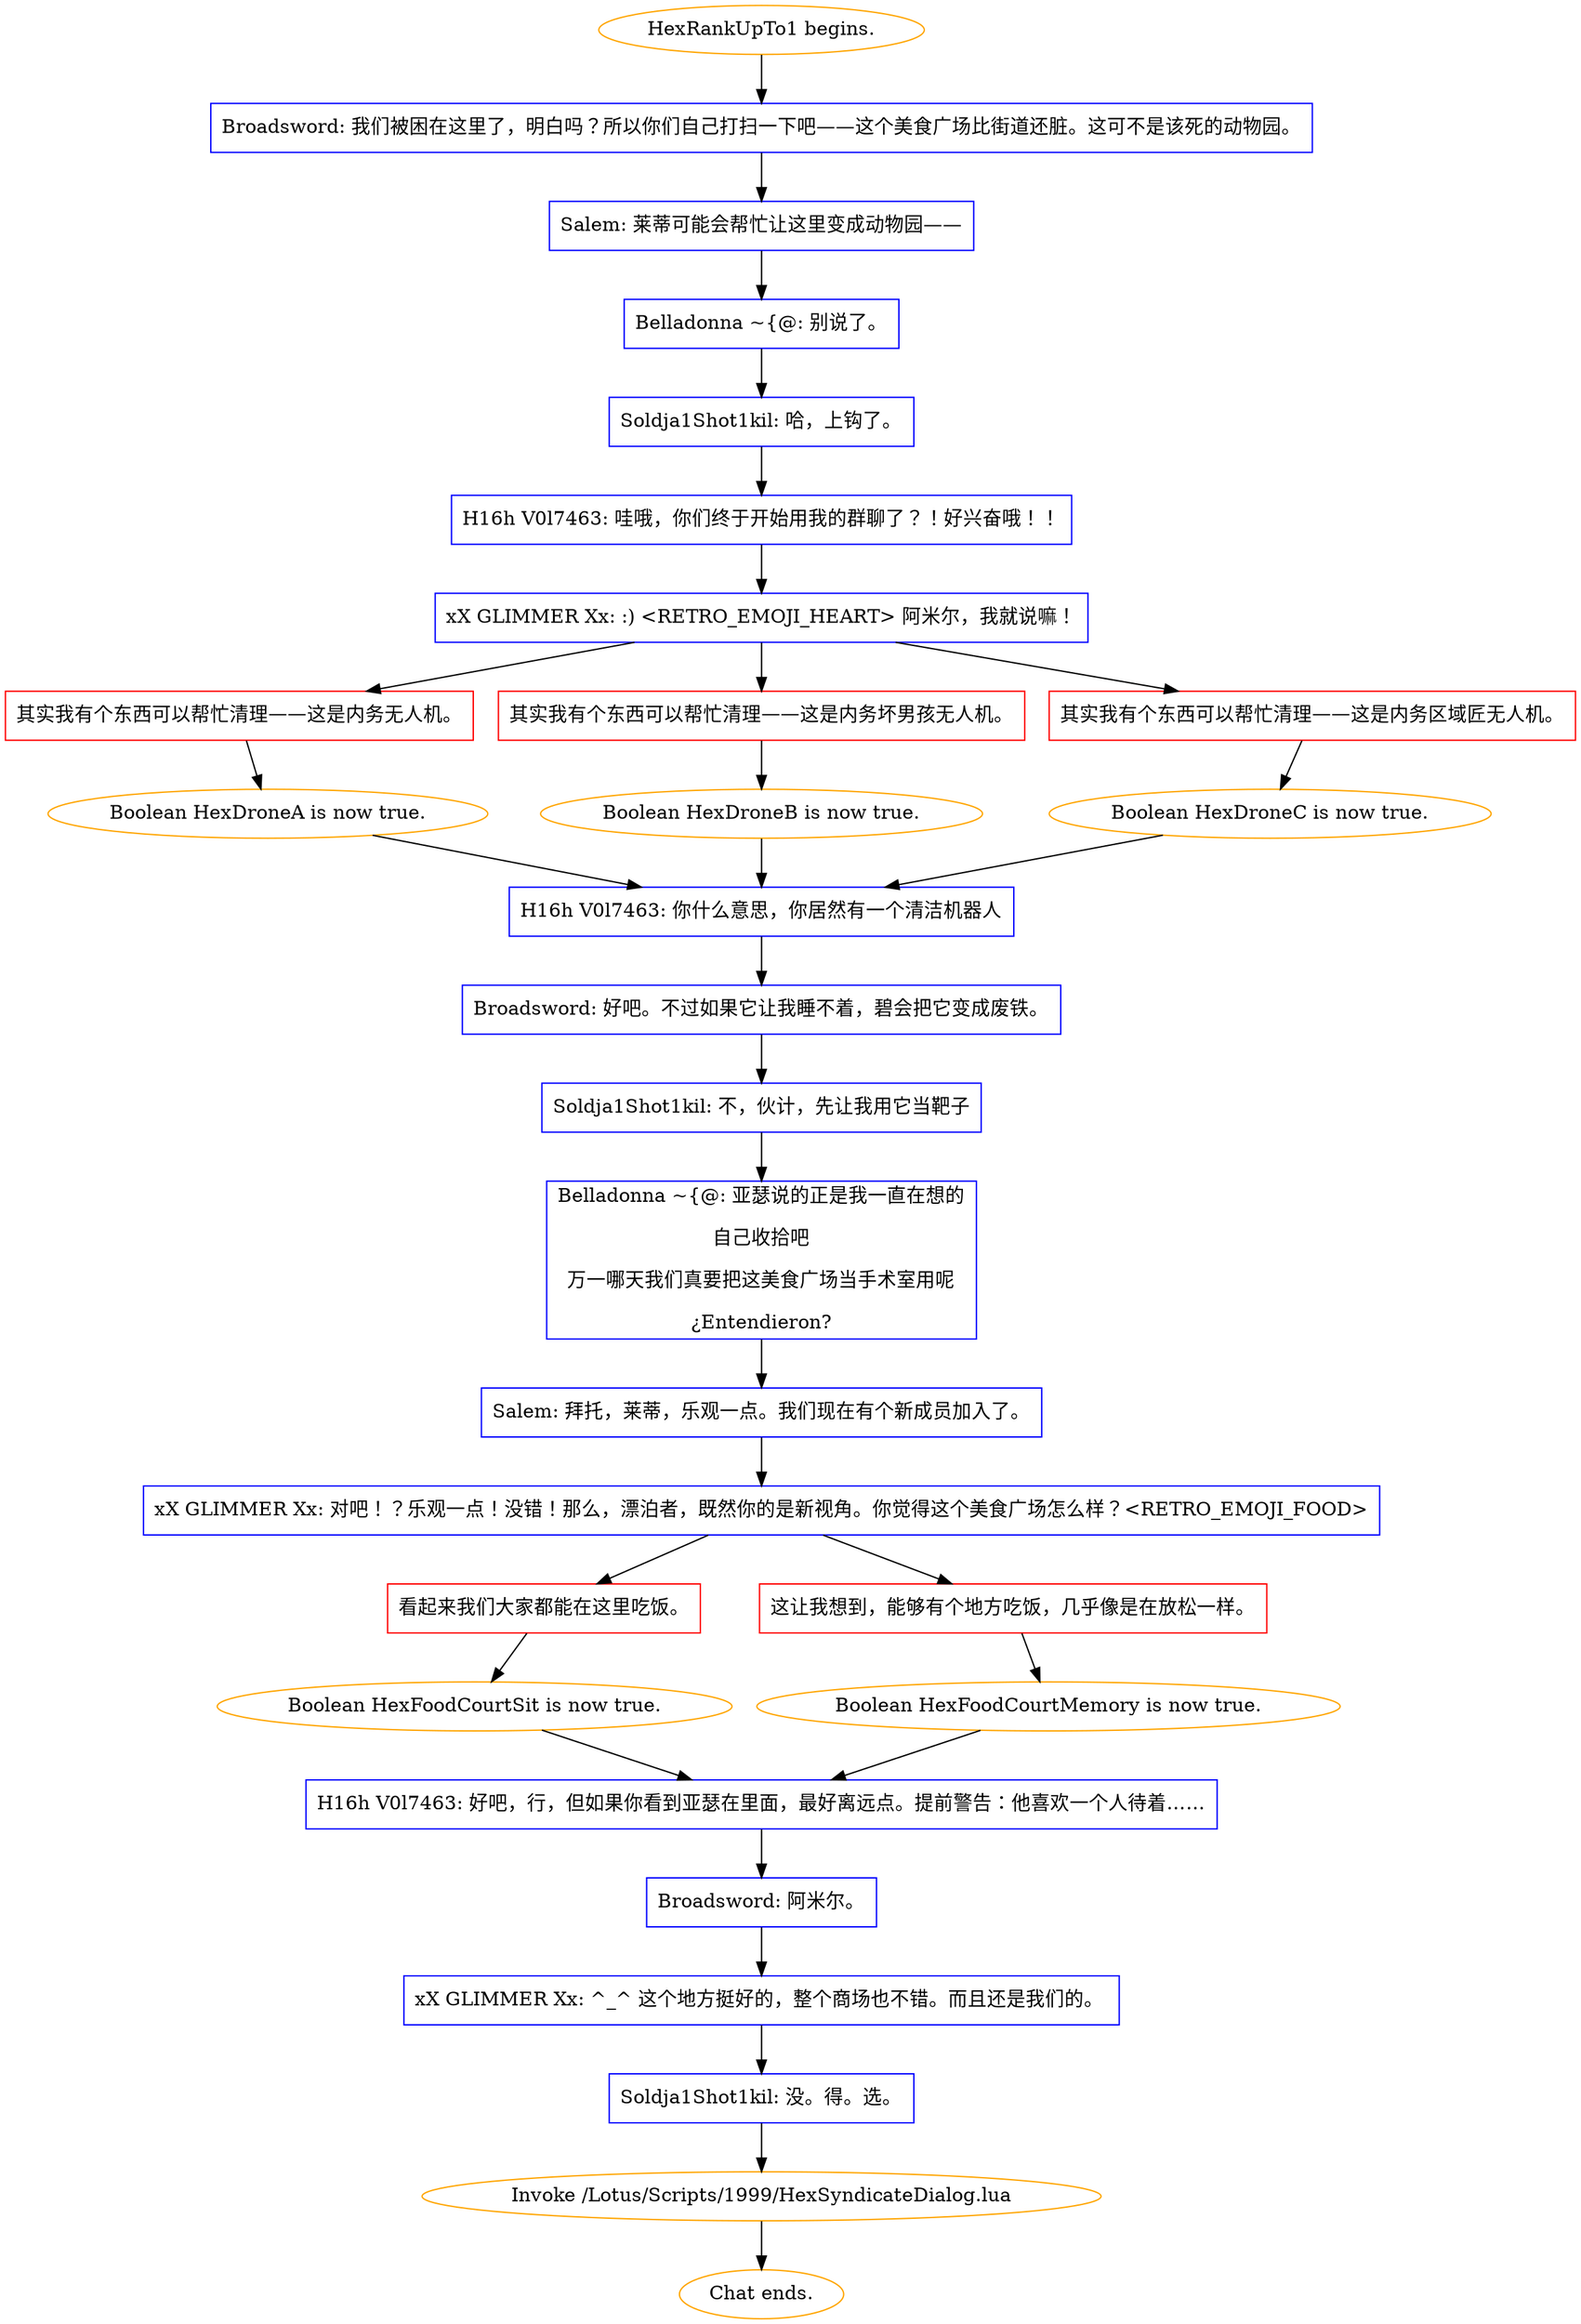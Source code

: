 digraph {
	"HexRankUpTo1 begins." [color=orange];
		"HexRankUpTo1 begins." -> j2035007776;
	j2035007776 [label="Broadsword: 我们被困在这里了，明白吗？所以你们自己打扫一下吧——这个美食广场比街道还脏。这可不是该死的动物园。",shape=box,color=blue];
		j2035007776 -> j1685516470;
	j1685516470 [label="Salem: 莱蒂可能会帮忙让这里变成动物园——",shape=box,color=blue];
		j1685516470 -> j1363504465;
	j1363504465 [label="Belladonna ~{@: 别说了。",shape=box,color=blue];
		j1363504465 -> j2866336213;
	j2866336213 [label="Soldja1Shot1kil: 哈，上钩了。",shape=box,color=blue];
		j2866336213 -> j2856899069;
	j2856899069 [label="H16h V0l7463: 哇哦，你们终于开始用我的群聊了？！好兴奋哦！！",shape=box,color=blue];
		j2856899069 -> j3344276603;
	j3344276603 [label="xX GLIMMER Xx: :) <RETRO_EMOJI_HEART> 阿米尔，我就说嘛！",shape=box,color=blue];
		j3344276603 -> j3845400650;
		j3344276603 -> j2400589875;
		j3344276603 -> j2331892436;
	j3845400650 [label="其实我有个东西可以帮忙清理——这是内务无人机。",shape=box,color=red];
		j3845400650 -> j2371796488;
	j2400589875 [label="其实我有个东西可以帮忙清理——这是内务坏男孩无人机。",shape=box,color=red];
		j2400589875 -> j3142572479;
	j2331892436 [label="其实我有个东西可以帮忙清理——这是内务区域匠无人机。",shape=box,color=red];
		j2331892436 -> j3325208096;
	j2371796488 [label="Boolean HexDroneA is now true.",color=orange];
		j2371796488 -> j3607716713;
	j3142572479 [label="Boolean HexDroneB is now true.",color=orange];
		j3142572479 -> j3607716713;
	j3325208096 [label="Boolean HexDroneC is now true.",color=orange];
		j3325208096 -> j3607716713;
	j3607716713 [label="H16h V0l7463: 你什么意思，你居然有一个清洁机器人",shape=box,color=blue];
		j3607716713 -> j1065370624;
	j1065370624 [label="Broadsword: 好吧。不过如果它让我睡不着，碧会把它变成废铁。",shape=box,color=blue];
		j1065370624 -> j2197198113;
	j2197198113 [label="Soldja1Shot1kil: 不，伙计，先让我用它当靶子",shape=box,color=blue];
		j2197198113 -> j3200228822;
	j3200228822 [label="Belladonna ~{@: 亚瑟说的正是我一直在想的
自己收拾吧
万一哪天我们真要把这美食广场当手术室用呢
¿Entendieron?",shape=box,color=blue];
		j3200228822 -> j3802342000;
	j3802342000 [label="Salem: 拜托，莱蒂，乐观一点。我们现在有个新成员加入了。",shape=box,color=blue];
		j3802342000 -> j2078670506;
	j2078670506 [label="xX GLIMMER Xx: 对吧！？乐观一点！没错！那么，漂泊者，既然你的是新视角。你觉得这个美食广场怎么样？<RETRO_EMOJI_FOOD>",shape=box,color=blue];
		j2078670506 -> j450032721;
		j2078670506 -> j2443942889;
	j450032721 [label="看起来我们大家都能在这里吃饭。",shape=box,color=red];
		j450032721 -> j2099083443;
	j2443942889 [label="这让我想到，能够有个地方吃饭，几乎像是在放松一样。",shape=box,color=red];
		j2443942889 -> j835910578;
	j2099083443 [label="Boolean HexFoodCourtSit is now true.",color=orange];
		j2099083443 -> j263153833;
	j835910578 [label="Boolean HexFoodCourtMemory is now true.",color=orange];
		j835910578 -> j263153833;
	j263153833 [label="H16h V0l7463: 好吧，行，但如果你看到亚瑟在里面，最好离远点。提前警告：他喜欢一个人待着……",shape=box,color=blue];
		j263153833 -> j3015668703;
	j3015668703 [label="Broadsword: 阿米尔。",shape=box,color=blue];
		j3015668703 -> j2921466136;
	j2921466136 [label="xX GLIMMER Xx: ^_^ 这个地方挺好的，整个商场也不错。而且还是我们的。 ",shape=box,color=blue];
		j2921466136 -> j2413783973;
	j2413783973 [label="Soldja1Shot1kil: 没。得。选。",shape=box,color=blue];
		j2413783973 -> j4049880475;
	j4049880475 [label="Invoke /Lotus/Scripts/1999/HexSyndicateDialog.lua",color=orange];
		j4049880475 -> "Chat ends.";
	"Chat ends." [color=orange];
}